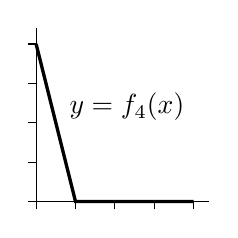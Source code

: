 \begin{tikzpicture}[domain=-.1:1.2,scale=2]
  \draw (-.05,0)--(1.1,0);
  \draw (0,-.05)--(0,1.1);
  \draw[very thick] (0,1)--(.25,0)--(1,0);
  \foreach \x in {0.25, 0.5, 0.75, 1}{
               \draw[thin] (\x,-0.05)--(\x,0);
               \draw[thin] (-.05,\x)--(0,\x);
};
\draw (.15,.6) node[right] {$y=f_4(x)$};
% \draw (0,-.05) node[below] {$0$};
% \draw (.25,-.05) node[below] {$\frac{1}{4}$};
% \draw (.5,-.05) node[below] {$\frac{1}{2}$};
% \draw (.75,-.05) node[below] {$\frac{3}{4}$};
% \draw (1,-.05) node[below] {$1$};
% \draw (-.05,0) node[left] {$0$};
% \draw (-.05,.25) node[left] {$\frac{1}{4}$};
% \draw (-.05,.5) node[left] {$\frac{1}{2}$};
% \draw (-.05,.75) node[left] {$\frac{3}{4}$};
% \draw (-.05,1) node[left] {$1$};
\end{tikzpicture}
